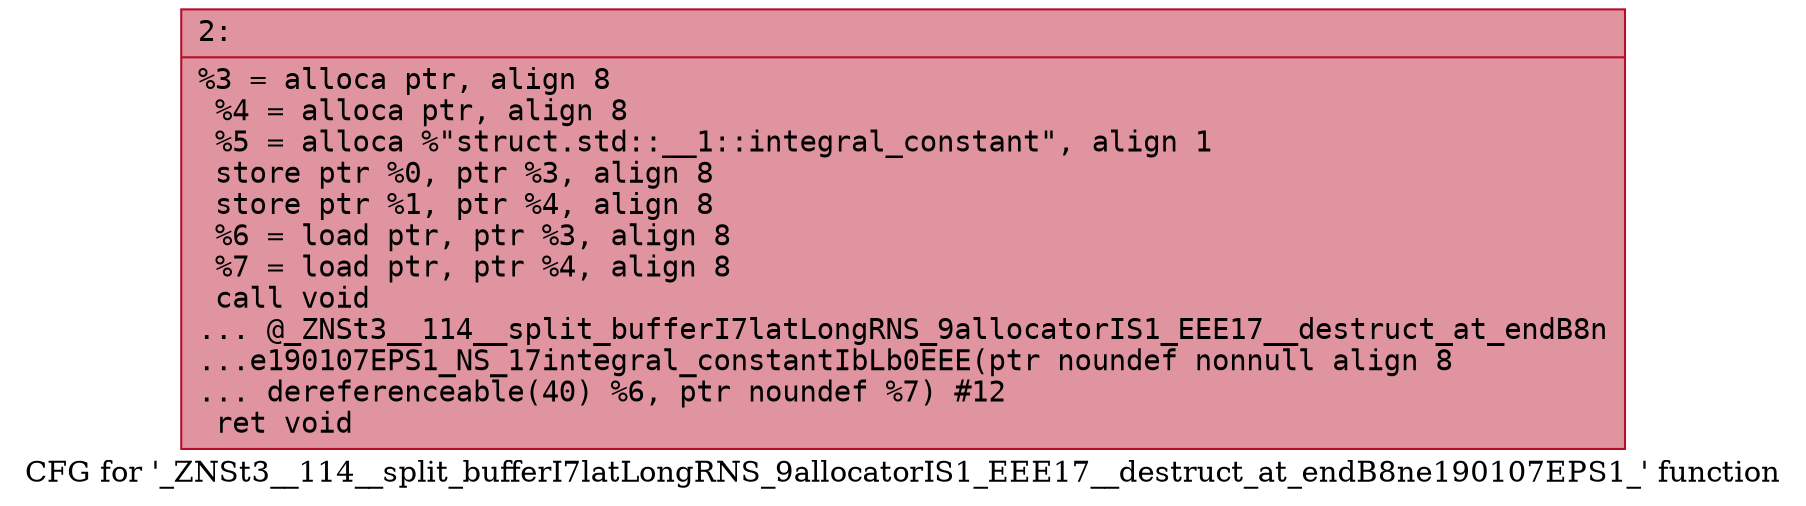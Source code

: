 digraph "CFG for '_ZNSt3__114__split_bufferI7latLongRNS_9allocatorIS1_EEE17__destruct_at_endB8ne190107EPS1_' function" {
	label="CFG for '_ZNSt3__114__split_bufferI7latLongRNS_9allocatorIS1_EEE17__destruct_at_endB8ne190107EPS1_' function";

	Node0x6000017628f0 [shape=record,color="#b70d28ff", style=filled, fillcolor="#b70d2870" fontname="Courier",label="{2:\l|  %3 = alloca ptr, align 8\l  %4 = alloca ptr, align 8\l  %5 = alloca %\"struct.std::__1::integral_constant\", align 1\l  store ptr %0, ptr %3, align 8\l  store ptr %1, ptr %4, align 8\l  %6 = load ptr, ptr %3, align 8\l  %7 = load ptr, ptr %4, align 8\l  call void\l... @_ZNSt3__114__split_bufferI7latLongRNS_9allocatorIS1_EEE17__destruct_at_endB8n\l...e190107EPS1_NS_17integral_constantIbLb0EEE(ptr noundef nonnull align 8\l... dereferenceable(40) %6, ptr noundef %7) #12\l  ret void\l}"];
}
